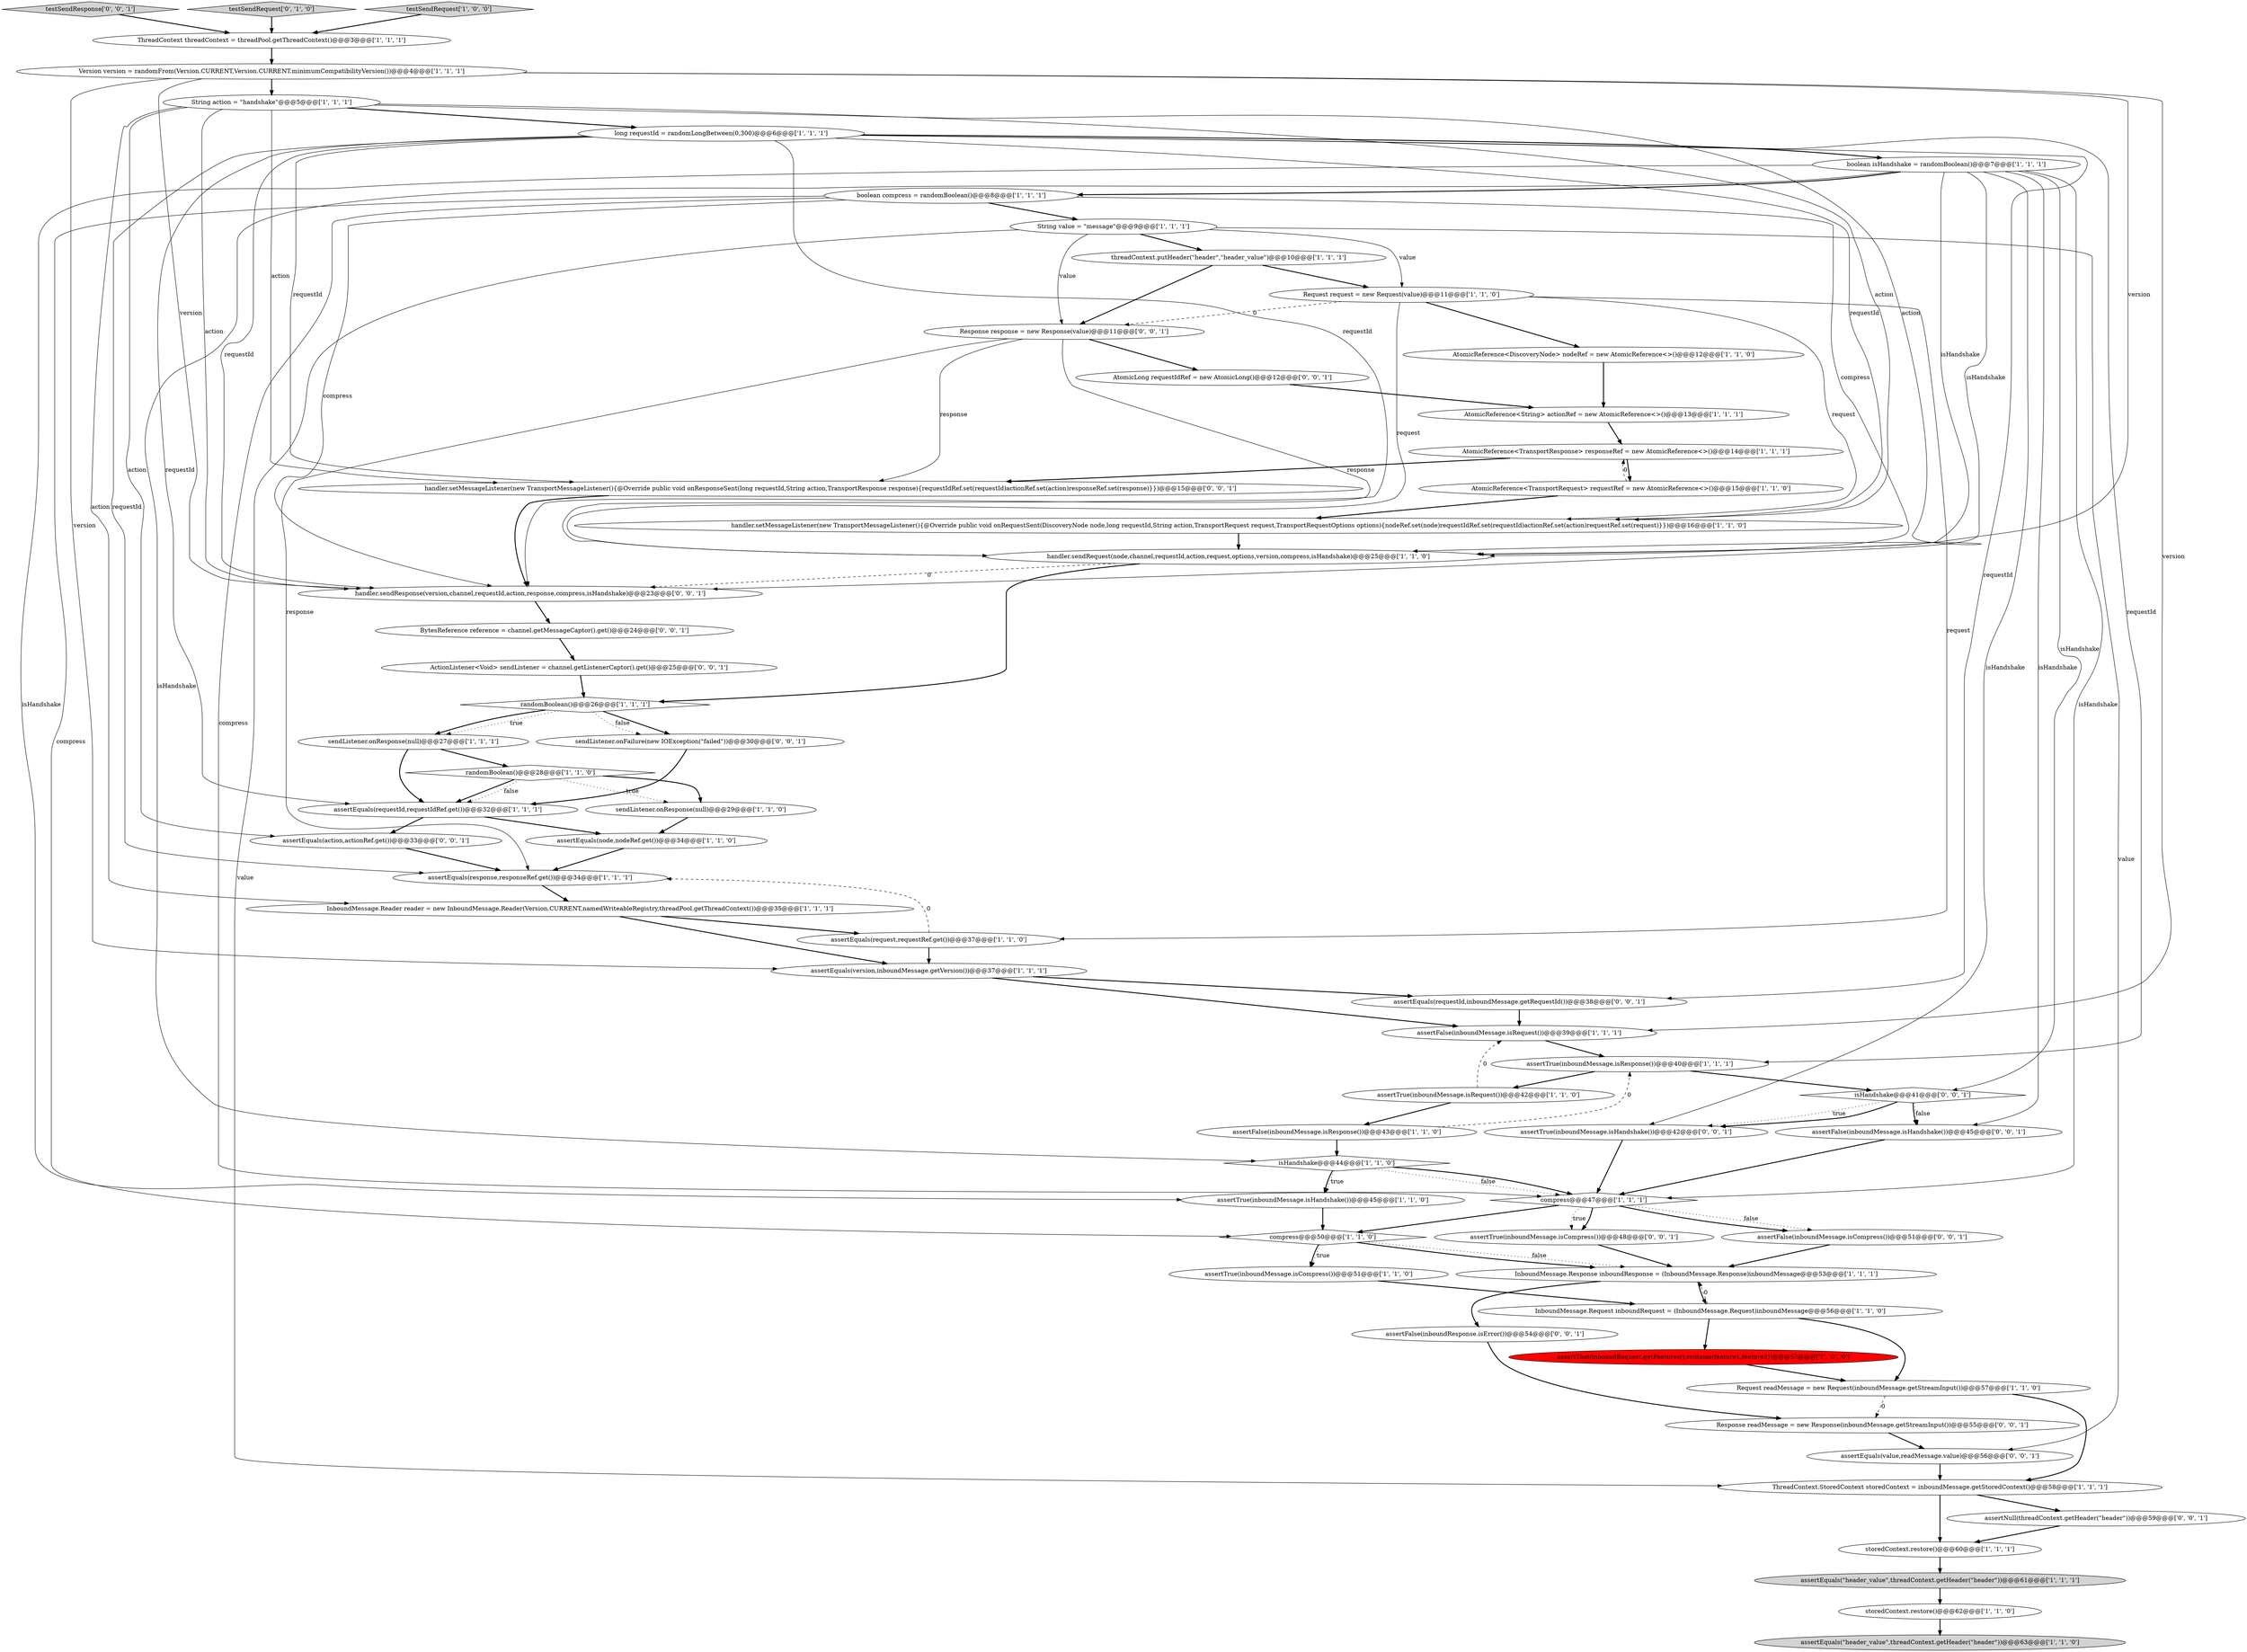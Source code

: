 digraph {
30 [style = filled, label = "assertEquals(\"header_value\",threadContext.getHeader(\"header\"))@@@61@@@['1', '1', '1']", fillcolor = lightgray, shape = ellipse image = "AAA0AAABBB1BBB"];
52 [style = filled, label = "Response readMessage = new Response(inboundMessage.getStreamInput())@@@55@@@['0', '0', '1']", fillcolor = white, shape = ellipse image = "AAA0AAABBB3BBB"];
49 [style = filled, label = "assertEquals(action,actionRef.get())@@@33@@@['0', '0', '1']", fillcolor = white, shape = ellipse image = "AAA0AAABBB3BBB"];
1 [style = filled, label = "assertEquals(request,requestRef.get())@@@37@@@['1', '1', '0']", fillcolor = white, shape = ellipse image = "AAA0AAABBB1BBB"];
23 [style = filled, label = "AtomicReference<String> actionRef = new AtomicReference<>()@@@13@@@['1', '1', '1']", fillcolor = white, shape = ellipse image = "AAA0AAABBB1BBB"];
40 [style = filled, label = "assertThat(inboundRequest.getFeatures(),contains(feature1,feature2))@@@57@@@['1', '0', '0']", fillcolor = red, shape = ellipse image = "AAA1AAABBB1BBB"];
58 [style = filled, label = "assertTrue(inboundMessage.isHandshake())@@@42@@@['0', '0', '1']", fillcolor = white, shape = ellipse image = "AAA0AAABBB3BBB"];
62 [style = filled, label = "handler.setMessageListener(new TransportMessageListener(){@Override public void onResponseSent(long requestId,String action,TransportResponse response){requestIdRef.set(requestId)actionRef.set(action)responseRef.set(response)}})@@@15@@@['0', '0', '1']", fillcolor = white, shape = ellipse image = "AAA0AAABBB3BBB"];
10 [style = filled, label = "AtomicReference<TransportRequest> requestRef = new AtomicReference<>()@@@15@@@['1', '1', '0']", fillcolor = white, shape = ellipse image = "AAA0AAABBB1BBB"];
59 [style = filled, label = "handler.sendResponse(version,channel,requestId,action,response,compress,isHandshake)@@@23@@@['0', '0', '1']", fillcolor = white, shape = ellipse image = "AAA0AAABBB3BBB"];
47 [style = filled, label = "assertEquals(value,readMessage.value)@@@56@@@['0', '0', '1']", fillcolor = white, shape = ellipse image = "AAA0AAABBB3BBB"];
35 [style = filled, label = "storedContext.restore()@@@60@@@['1', '1', '1']", fillcolor = white, shape = ellipse image = "AAA0AAABBB1BBB"];
0 [style = filled, label = "assertEquals(version,inboundMessage.getVersion())@@@37@@@['1', '1', '1']", fillcolor = white, shape = ellipse image = "AAA0AAABBB1BBB"];
5 [style = filled, label = "AtomicReference<DiscoveryNode> nodeRef = new AtomicReference<>()@@@12@@@['1', '1', '0']", fillcolor = white, shape = ellipse image = "AAA0AAABBB1BBB"];
24 [style = filled, label = "handler.sendRequest(node,channel,requestId,action,request,options,version,compress,isHandshake)@@@25@@@['1', '1', '0']", fillcolor = white, shape = ellipse image = "AAA0AAABBB1BBB"];
53 [style = filled, label = "assertTrue(inboundMessage.isCompress())@@@48@@@['0', '0', '1']", fillcolor = white, shape = ellipse image = "AAA0AAABBB3BBB"];
45 [style = filled, label = "BytesReference reference = channel.getMessageCaptor().get()@@@24@@@['0', '0', '1']", fillcolor = white, shape = ellipse image = "AAA0AAABBB3BBB"];
57 [style = filled, label = "testSendResponse['0', '0', '1']", fillcolor = lightgray, shape = diamond image = "AAA0AAABBB3BBB"];
33 [style = filled, label = "InboundMessage.Response inboundResponse = (InboundMessage.Response)inboundMessage@@@53@@@['1', '1', '1']", fillcolor = white, shape = ellipse image = "AAA0AAABBB1BBB"];
6 [style = filled, label = "InboundMessage.Reader reader = new InboundMessage.Reader(Version.CURRENT,namedWriteableRegistry,threadPool.getThreadContext())@@@35@@@['1', '1', '1']", fillcolor = white, shape = ellipse image = "AAA0AAABBB1BBB"];
26 [style = filled, label = "long requestId = randomLongBetween(0,300)@@@6@@@['1', '1', '1']", fillcolor = white, shape = ellipse image = "AAA0AAABBB1BBB"];
4 [style = filled, label = "compress@@@47@@@['1', '1', '1']", fillcolor = white, shape = diamond image = "AAA0AAABBB1BBB"];
9 [style = filled, label = "ThreadContext threadContext = threadPool.getThreadContext()@@@3@@@['1', '1', '1']", fillcolor = white, shape = ellipse image = "AAA0AAABBB1BBB"];
29 [style = filled, label = "assertEquals(response,responseRef.get())@@@34@@@['1', '1', '1']", fillcolor = white, shape = ellipse image = "AAA0AAABBB1BBB"];
38 [style = filled, label = "Request request = new Request(value)@@@11@@@['1', '1', '0']", fillcolor = white, shape = ellipse image = "AAA0AAABBB1BBB"];
39 [style = filled, label = "randomBoolean()@@@28@@@['1', '1', '0']", fillcolor = white, shape = diamond image = "AAA0AAABBB1BBB"];
19 [style = filled, label = "assertFalse(inboundMessage.isResponse())@@@43@@@['1', '1', '0']", fillcolor = white, shape = ellipse image = "AAA0AAABBB1BBB"];
28 [style = filled, label = "randomBoolean()@@@26@@@['1', '1', '1']", fillcolor = white, shape = diamond image = "AAA0AAABBB1BBB"];
41 [style = filled, label = "assertTrue(inboundMessage.isHandshake())@@@45@@@['1', '1', '0']", fillcolor = white, shape = ellipse image = "AAA0AAABBB1BBB"];
27 [style = filled, label = "AtomicReference<TransportResponse> responseRef = new AtomicReference<>()@@@14@@@['1', '1', '1']", fillcolor = white, shape = ellipse image = "AAA0AAABBB1BBB"];
51 [style = filled, label = "assertFalse(inboundResponse.isError())@@@54@@@['0', '0', '1']", fillcolor = white, shape = ellipse image = "AAA0AAABBB3BBB"];
61 [style = filled, label = "Response response = new Response(value)@@@11@@@['0', '0', '1']", fillcolor = white, shape = ellipse image = "AAA0AAABBB3BBB"];
31 [style = filled, label = "boolean isHandshake = randomBoolean()@@@7@@@['1', '1', '1']", fillcolor = white, shape = ellipse image = "AAA0AAABBB1BBB"];
22 [style = filled, label = "String value = \"message\"@@@9@@@['1', '1', '1']", fillcolor = white, shape = ellipse image = "AAA0AAABBB1BBB"];
44 [style = filled, label = "testSendRequest['0', '1', '0']", fillcolor = lightgray, shape = diamond image = "AAA0AAABBB2BBB"];
55 [style = filled, label = "sendListener.onFailure(new IOException(\"failed\"))@@@30@@@['0', '0', '1']", fillcolor = white, shape = ellipse image = "AAA0AAABBB3BBB"];
34 [style = filled, label = "ThreadContext.StoredContext storedContext = inboundMessage.getStoredContext()@@@58@@@['1', '1', '1']", fillcolor = white, shape = ellipse image = "AAA0AAABBB1BBB"];
7 [style = filled, label = "assertEquals(\"header_value\",threadContext.getHeader(\"header\"))@@@63@@@['1', '1', '0']", fillcolor = lightgray, shape = ellipse image = "AAA0AAABBB1BBB"];
20 [style = filled, label = "isHandshake@@@44@@@['1', '1', '0']", fillcolor = white, shape = diamond image = "AAA0AAABBB1BBB"];
43 [style = filled, label = "testSendRequest['1', '0', '0']", fillcolor = lightgray, shape = diamond image = "AAA0AAABBB1BBB"];
11 [style = filled, label = "Request readMessage = new Request(inboundMessage.getStreamInput())@@@57@@@['1', '1', '0']", fillcolor = white, shape = ellipse image = "AAA0AAABBB1BBB"];
18 [style = filled, label = "threadContext.putHeader(\"header\",\"header_value\")@@@10@@@['1', '1', '1']", fillcolor = white, shape = ellipse image = "AAA0AAABBB1BBB"];
36 [style = filled, label = "assertTrue(inboundMessage.isResponse())@@@40@@@['1', '1', '1']", fillcolor = white, shape = ellipse image = "AAA0AAABBB1BBB"];
12 [style = filled, label = "storedContext.restore()@@@62@@@['1', '1', '0']", fillcolor = white, shape = ellipse image = "AAA0AAABBB1BBB"];
60 [style = filled, label = "ActionListener<Void> sendListener = channel.getListenerCaptor().get()@@@25@@@['0', '0', '1']", fillcolor = white, shape = ellipse image = "AAA0AAABBB3BBB"];
8 [style = filled, label = "sendListener.onResponse(null)@@@27@@@['1', '1', '1']", fillcolor = white, shape = ellipse image = "AAA0AAABBB1BBB"];
50 [style = filled, label = "assertEquals(requestId,inboundMessage.getRequestId())@@@38@@@['0', '0', '1']", fillcolor = white, shape = ellipse image = "AAA0AAABBB3BBB"];
15 [style = filled, label = "InboundMessage.Request inboundRequest = (InboundMessage.Request)inboundMessage@@@56@@@['1', '1', '0']", fillcolor = white, shape = ellipse image = "AAA0AAABBB1BBB"];
63 [style = filled, label = "isHandshake@@@41@@@['0', '0', '1']", fillcolor = white, shape = diamond image = "AAA0AAABBB3BBB"];
56 [style = filled, label = "AtomicLong requestIdRef = new AtomicLong()@@@12@@@['0', '0', '1']", fillcolor = white, shape = ellipse image = "AAA0AAABBB3BBB"];
2 [style = filled, label = "assertTrue(inboundMessage.isCompress())@@@51@@@['1', '1', '0']", fillcolor = white, shape = ellipse image = "AAA0AAABBB1BBB"];
37 [style = filled, label = "assertFalse(inboundMessage.isRequest())@@@39@@@['1', '1', '1']", fillcolor = white, shape = ellipse image = "AAA0AAABBB1BBB"];
42 [style = filled, label = "assertEquals(requestId,requestIdRef.get())@@@32@@@['1', '1', '1']", fillcolor = white, shape = ellipse image = "AAA0AAABBB1BBB"];
32 [style = filled, label = "sendListener.onResponse(null)@@@29@@@['1', '1', '0']", fillcolor = white, shape = ellipse image = "AAA0AAABBB1BBB"];
48 [style = filled, label = "assertFalse(inboundMessage.isHandshake())@@@45@@@['0', '0', '1']", fillcolor = white, shape = ellipse image = "AAA0AAABBB3BBB"];
46 [style = filled, label = "assertNull(threadContext.getHeader(\"header\"))@@@59@@@['0', '0', '1']", fillcolor = white, shape = ellipse image = "AAA0AAABBB3BBB"];
54 [style = filled, label = "assertFalse(inboundMessage.isCompress())@@@51@@@['0', '0', '1']", fillcolor = white, shape = ellipse image = "AAA0AAABBB3BBB"];
17 [style = filled, label = "boolean compress = randomBoolean()@@@8@@@['1', '1', '1']", fillcolor = white, shape = ellipse image = "AAA0AAABBB1BBB"];
16 [style = filled, label = "assertTrue(inboundMessage.isRequest())@@@42@@@['1', '1', '0']", fillcolor = white, shape = ellipse image = "AAA0AAABBB1BBB"];
14 [style = filled, label = "handler.setMessageListener(new TransportMessageListener(){@Override public void onRequestSent(DiscoveryNode node,long requestId,String action,TransportRequest request,TransportRequestOptions options){nodeRef.set(node)requestIdRef.set(requestId)actionRef.set(action)requestRef.set(request)}})@@@16@@@['1', '1', '0']", fillcolor = white, shape = ellipse image = "AAA0AAABBB1BBB"];
21 [style = filled, label = "String action = \"handshake\"@@@5@@@['1', '1', '1']", fillcolor = white, shape = ellipse image = "AAA0AAABBB1BBB"];
25 [style = filled, label = "compress@@@50@@@['1', '1', '0']", fillcolor = white, shape = diamond image = "AAA0AAABBB1BBB"];
3 [style = filled, label = "Version version = randomFrom(Version.CURRENT,Version.CURRENT.minimumCompatibilityVersion())@@@4@@@['1', '1', '1']", fillcolor = white, shape = ellipse image = "AAA0AAABBB1BBB"];
13 [style = filled, label = "assertEquals(node,nodeRef.get())@@@34@@@['1', '1', '0']", fillcolor = white, shape = ellipse image = "AAA0AAABBB1BBB"];
14->24 [style = bold, label=""];
34->46 [style = bold, label=""];
4->25 [style = bold, label=""];
25->33 [style = bold, label=""];
61->56 [style = bold, label=""];
63->48 [style = bold, label=""];
4->53 [style = bold, label=""];
38->61 [style = dashed, label="0"];
3->24 [style = solid, label="version"];
48->4 [style = bold, label=""];
20->41 [style = dotted, label="true"];
63->48 [style = dotted, label="false"];
10->27 [style = dashed, label="0"];
4->53 [style = dotted, label="true"];
12->7 [style = bold, label=""];
26->62 [style = solid, label="requestId"];
3->37 [style = solid, label="version"];
38->1 [style = solid, label="request"];
61->29 [style = solid, label="response"];
21->26 [style = bold, label=""];
29->6 [style = bold, label=""];
52->47 [style = bold, label=""];
40->11 [style = bold, label=""];
15->11 [style = bold, label=""];
18->61 [style = bold, label=""];
2->15 [style = bold, label=""];
54->33 [style = bold, label=""];
15->33 [style = dashed, label="0"];
26->36 [style = solid, label="requestId"];
47->34 [style = bold, label=""];
8->39 [style = bold, label=""];
26->14 [style = solid, label="requestId"];
28->55 [style = bold, label=""];
18->38 [style = bold, label=""];
24->28 [style = bold, label=""];
36->63 [style = bold, label=""];
28->8 [style = dotted, label="true"];
16->37 [style = dashed, label="0"];
37->36 [style = bold, label=""];
5->23 [style = bold, label=""];
10->14 [style = bold, label=""];
33->15 [style = bold, label=""];
26->50 [style = solid, label="requestId"];
24->59 [style = dashed, label="0"];
19->20 [style = bold, label=""];
50->37 [style = bold, label=""];
17->59 [style = solid, label="compress"];
25->33 [style = dotted, label="false"];
1->0 [style = bold, label=""];
16->19 [style = bold, label=""];
25->2 [style = bold, label=""];
22->18 [style = bold, label=""];
20->41 [style = bold, label=""];
17->25 [style = solid, label="compress"];
56->23 [style = bold, label=""];
53->33 [style = bold, label=""];
36->16 [style = bold, label=""];
11->52 [style = dashed, label="0"];
34->35 [style = bold, label=""];
45->60 [style = bold, label=""];
38->24 [style = solid, label="request"];
39->42 [style = bold, label=""];
22->47 [style = solid, label="value"];
38->5 [style = bold, label=""];
3->0 [style = solid, label="version"];
4->54 [style = dotted, label="false"];
21->24 [style = solid, label="action"];
21->59 [style = solid, label="action"];
26->24 [style = solid, label="requestId"];
59->45 [style = bold, label=""];
27->62 [style = bold, label=""];
51->52 [style = bold, label=""];
55->42 [style = bold, label=""];
43->9 [style = bold, label=""];
26->29 [style = solid, label="requestId"];
4->54 [style = bold, label=""];
6->1 [style = bold, label=""];
26->31 [style = bold, label=""];
30->12 [style = bold, label=""];
20->4 [style = dotted, label="false"];
22->34 [style = solid, label="value"];
31->58 [style = solid, label="isHandshake"];
26->59 [style = solid, label="requestId"];
28->8 [style = bold, label=""];
39->32 [style = bold, label=""];
27->10 [style = bold, label=""];
60->28 [style = bold, label=""];
46->35 [style = bold, label=""];
17->4 [style = solid, label="compress"];
22->61 [style = solid, label="value"];
57->9 [style = bold, label=""];
21->62 [style = solid, label="action"];
9->3 [style = bold, label=""];
3->21 [style = bold, label=""];
15->40 [style = bold, label=""];
58->4 [style = bold, label=""];
31->17 [style = bold, label=""];
28->55 [style = dotted, label="false"];
31->48 [style = solid, label="isHandshake"];
25->2 [style = dotted, label="true"];
35->30 [style = bold, label=""];
44->9 [style = bold, label=""];
31->4 [style = solid, label="isHandshake"];
49->29 [style = bold, label=""];
62->59 [style = bold, label=""];
31->41 [style = solid, label="isHandshake"];
42->13 [style = bold, label=""];
39->42 [style = dotted, label="false"];
0->37 [style = bold, label=""];
23->27 [style = bold, label=""];
63->58 [style = dotted, label="true"];
61->62 [style = solid, label="response"];
3->59 [style = solid, label="version"];
1->29 [style = dashed, label="0"];
6->0 [style = bold, label=""];
17->22 [style = bold, label=""];
21->6 [style = solid, label="action"];
31->59 [style = solid, label="isHandshake"];
0->50 [style = bold, label=""];
20->4 [style = bold, label=""];
63->58 [style = bold, label=""];
31->20 [style = solid, label="isHandshake"];
13->29 [style = bold, label=""];
11->34 [style = bold, label=""];
8->42 [style = bold, label=""];
33->51 [style = bold, label=""];
38->14 [style = solid, label="request"];
39->32 [style = dotted, label="true"];
26->42 [style = solid, label="requestId"];
19->36 [style = dashed, label="0"];
21->49 [style = solid, label="action"];
42->49 [style = bold, label=""];
17->24 [style = solid, label="compress"];
31->63 [style = solid, label="isHandshake"];
41->25 [style = bold, label=""];
61->59 [style = solid, label="response"];
32->13 [style = bold, label=""];
22->38 [style = solid, label="value"];
21->14 [style = solid, label="action"];
31->24 [style = solid, label="isHandshake"];
}
